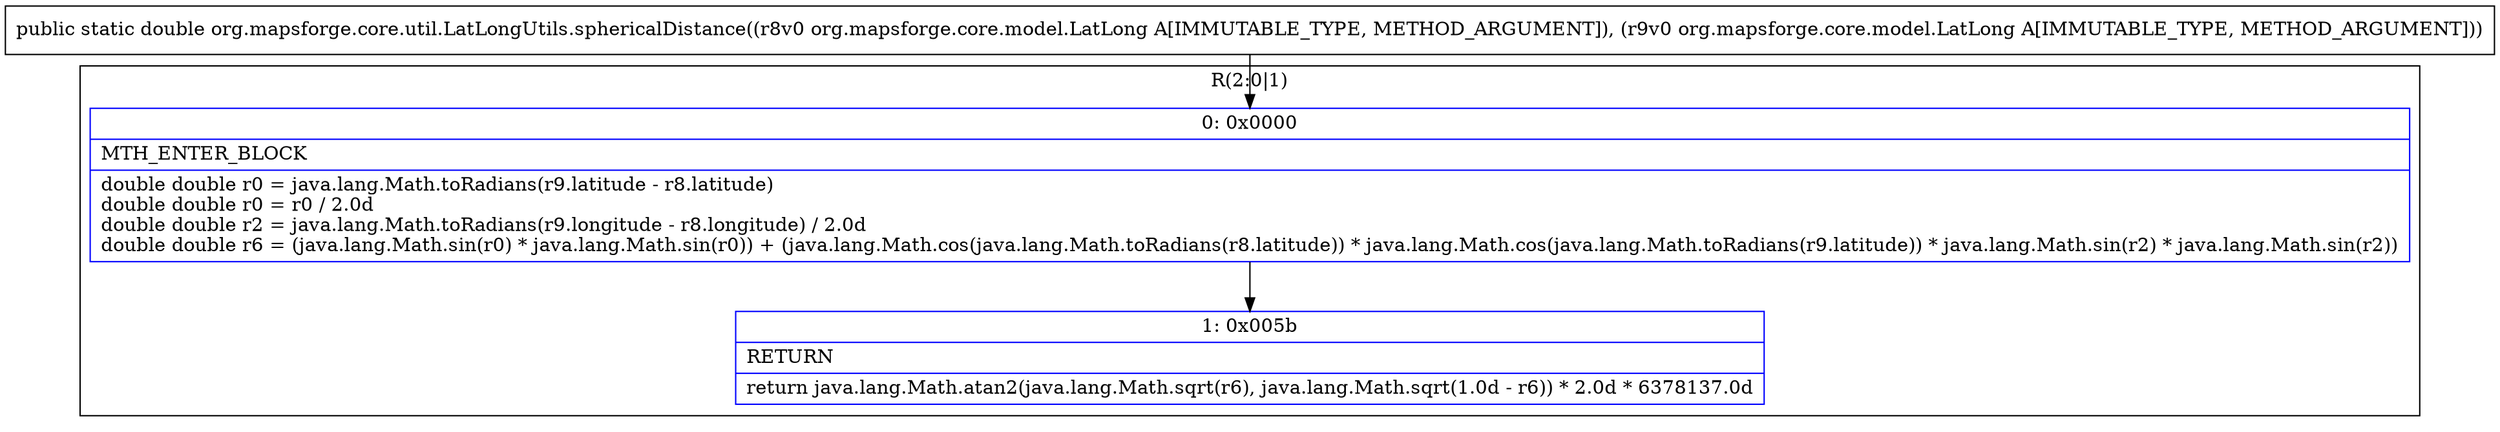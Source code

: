 digraph "CFG fororg.mapsforge.core.util.LatLongUtils.sphericalDistance(Lorg\/mapsforge\/core\/model\/LatLong;Lorg\/mapsforge\/core\/model\/LatLong;)D" {
subgraph cluster_Region_1665781402 {
label = "R(2:0|1)";
node [shape=record,color=blue];
Node_0 [shape=record,label="{0\:\ 0x0000|MTH_ENTER_BLOCK\l|double double r0 = java.lang.Math.toRadians(r9.latitude \- r8.latitude)\ldouble double r0 = r0 \/ 2.0d\ldouble double r2 = java.lang.Math.toRadians(r9.longitude \- r8.longitude) \/ 2.0d\ldouble double r6 = (java.lang.Math.sin(r0) * java.lang.Math.sin(r0)) + (java.lang.Math.cos(java.lang.Math.toRadians(r8.latitude)) * java.lang.Math.cos(java.lang.Math.toRadians(r9.latitude)) * java.lang.Math.sin(r2) * java.lang.Math.sin(r2))\l}"];
Node_1 [shape=record,label="{1\:\ 0x005b|RETURN\l|return java.lang.Math.atan2(java.lang.Math.sqrt(r6), java.lang.Math.sqrt(1.0d \- r6)) * 2.0d * 6378137.0d\l}"];
}
MethodNode[shape=record,label="{public static double org.mapsforge.core.util.LatLongUtils.sphericalDistance((r8v0 org.mapsforge.core.model.LatLong A[IMMUTABLE_TYPE, METHOD_ARGUMENT]), (r9v0 org.mapsforge.core.model.LatLong A[IMMUTABLE_TYPE, METHOD_ARGUMENT])) }"];
MethodNode -> Node_0;
Node_0 -> Node_1;
}

